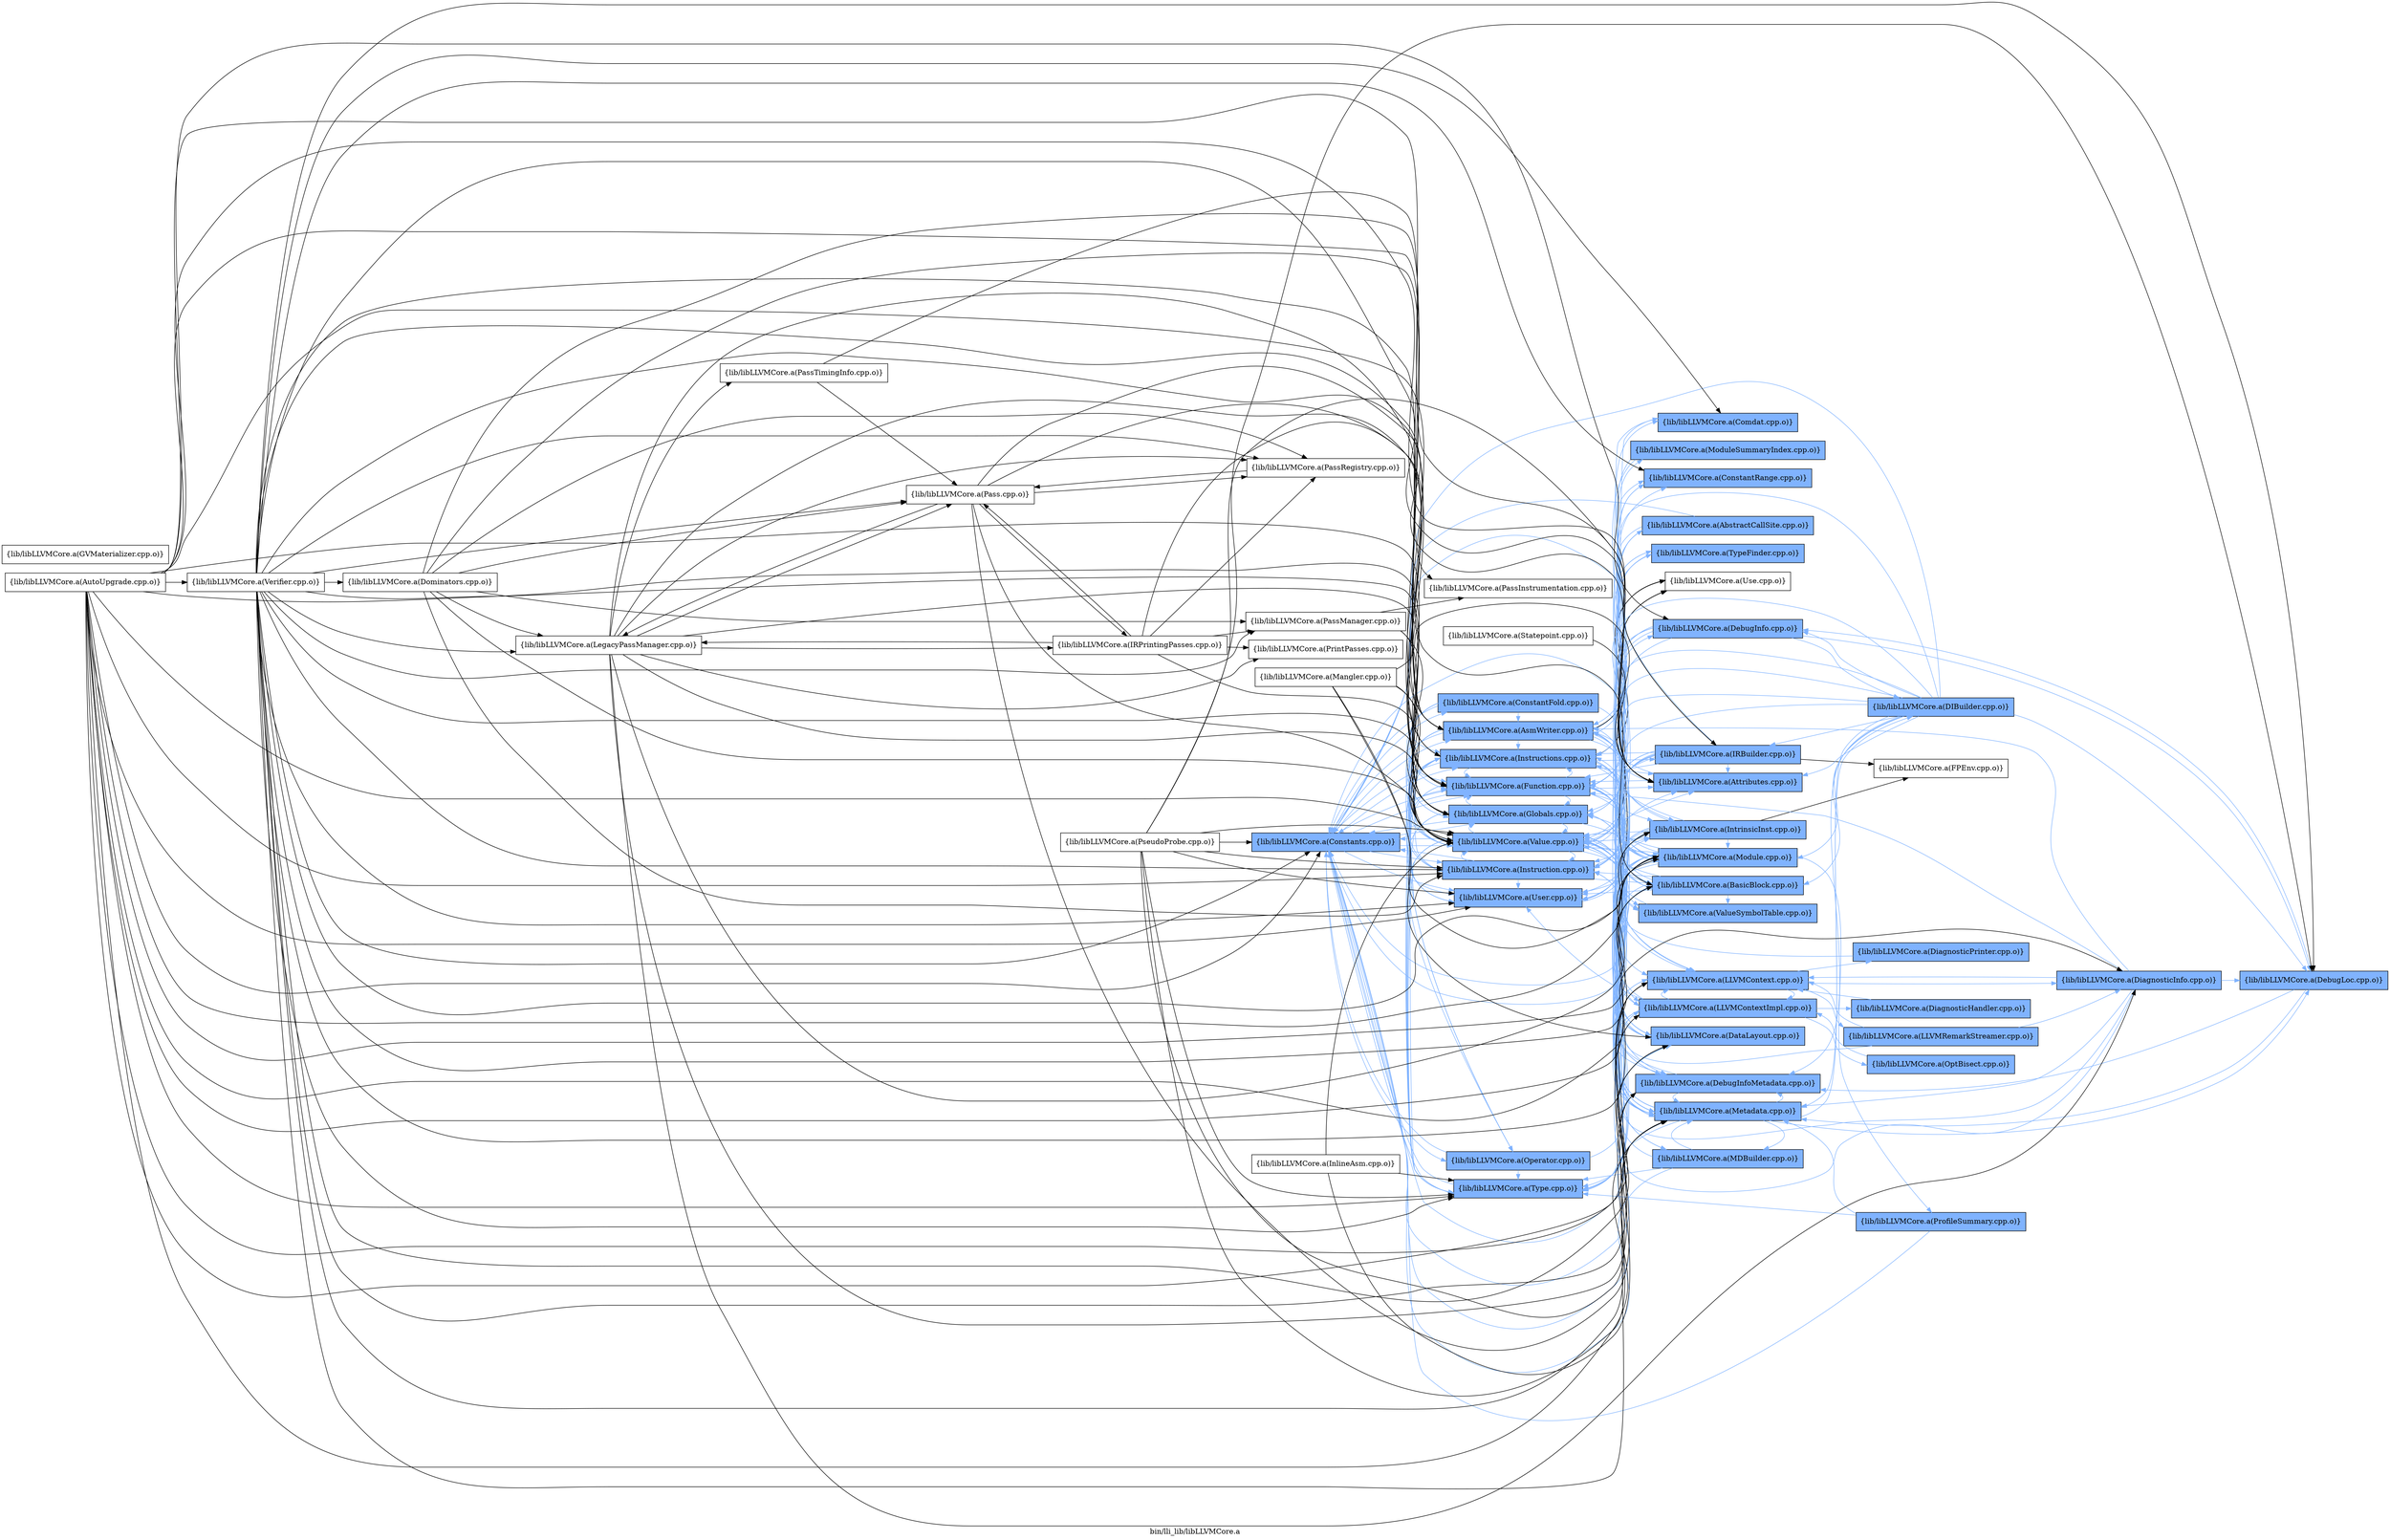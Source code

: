 digraph "bin/lli_lib/libLLVMCore.a" {
	label="bin/lli_lib/libLLVMCore.a";
	rankdir=LR;
	{ rank=same; Node0x5563a43d1068;  }
	{ rank=same; Node0x5563a43d1838; Node0x5563a43cdb98; Node0x5563a43d0938; Node0x5563a43b6e98; Node0x5563a43ba548; Node0x5563a43b9d28; Node0x5563a43bb7b8; Node0x5563a43d2418; Node0x5563a43d0b68; Node0x5563a43cf1c8;  }
	{ rank=same; Node0x5563a43ba908; Node0x5563a43cfdf8; Node0x5563a43cfd08; Node0x5563a43cfb78; Node0x5563a43b7b18; Node0x5563a43b9648; Node0x5563a43bb538; Node0x5563a43bbd58; Node0x5563a43bca28; Node0x5563a43cd788; Node0x5563a43d1d88; Node0x5563a43cf768; Node0x5563a43ceef8; Node0x5563a43bb038; Node0x5563a43cfe98; Node0x5563a43d0c08; Node0x5563a43b9418; Node0x5563a43bcfc8; Node0x5563a43d05c8;  }
	{ rank=same; Node0x5563a43d1068;  }
	{ rank=same; Node0x5563a43d1838; Node0x5563a43cdb98; Node0x5563a43d0938; Node0x5563a43b6e98; Node0x5563a43ba548; Node0x5563a43b9d28; Node0x5563a43bb7b8; Node0x5563a43d2418; Node0x5563a43d0b68; Node0x5563a43cf1c8;  }
	{ rank=same; Node0x5563a43ba908; Node0x5563a43cfdf8; Node0x5563a43cfd08; Node0x5563a43cfb78; Node0x5563a43b7b18; Node0x5563a43b9648; Node0x5563a43bb538; Node0x5563a43bbd58; Node0x5563a43bca28; Node0x5563a43cd788; Node0x5563a43d1d88; Node0x5563a43cf768; Node0x5563a43ceef8; Node0x5563a43bb038; Node0x5563a43cfe98; Node0x5563a43d0c08; Node0x5563a43b9418; Node0x5563a43bcfc8; Node0x5563a43d05c8;  }

	Node0x5563a43d1068 [shape=record,shape=box,group=1,style=filled,fillcolor="0.600000 0.5 1",label="{lib/libLLVMCore.a(Constants.cpp.o)}"];
	Node0x5563a43d1068 -> Node0x5563a43d1838[color="0.600000 0.5 1"];
	Node0x5563a43d1068 -> Node0x5563a43cdb98[color="0.600000 0.5 1"];
	Node0x5563a43d1068 -> Node0x5563a43d0938[color="0.600000 0.5 1"];
	Node0x5563a43d1068 -> Node0x5563a43b6e98[color="0.600000 0.5 1"];
	Node0x5563a43d1068 -> Node0x5563a43ba548[color="0.600000 0.5 1"];
	Node0x5563a43d1068 -> Node0x5563a43b9d28[color="0.600000 0.5 1"];
	Node0x5563a43d1068 -> Node0x5563a43bb7b8[color="0.600000 0.5 1"];
	Node0x5563a43d1068 -> Node0x5563a43d2418[color="0.600000 0.5 1"];
	Node0x5563a43d1068 -> Node0x5563a43d0b68[color="0.600000 0.5 1"];
	Node0x5563a43d1068 -> Node0x5563a43cf1c8[color="0.600000 0.5 1"];
	Node0x5563a43cfdf8 [shape=record,shape=box,group=1,style=filled,fillcolor="0.600000 0.5 1",label="{lib/libLLVMCore.a(DataLayout.cpp.o)}"];
	Node0x5563a43cfdf8 -> Node0x5563a43b6e98[color="0.600000 0.5 1"];
	Node0x5563a43cfdf8 -> Node0x5563a43ba908[color="0.600000 0.5 1"];
	Node0x5563a43cfdf8 -> Node0x5563a43d2418[color="0.600000 0.5 1"];
	Node0x5563a43cdb98 [shape=record,shape=box,group=1,style=filled,fillcolor="0.600000 0.5 1",label="{lib/libLLVMCore.a(Function.cpp.o)}"];
	Node0x5563a43cdb98 -> Node0x5563a43d1068[color="0.600000 0.5 1"];
	Node0x5563a43cdb98 -> Node0x5563a43cfdf8[color="0.600000 0.5 1"];
	Node0x5563a43cdb98 -> Node0x5563a43cfd08[color="0.600000 0.5 1"];
	Node0x5563a43cdb98 -> Node0x5563a43cfb78[color="0.600000 0.5 1"];
	Node0x5563a43cdb98 -> Node0x5563a43b7b18[color="0.600000 0.5 1"];
	Node0x5563a43cdb98 -> Node0x5563a43b6e98[color="0.600000 0.5 1"];
	Node0x5563a43cdb98 -> Node0x5563a43b9d28[color="0.600000 0.5 1"];
	Node0x5563a43cdb98 -> Node0x5563a43b9648[color="0.600000 0.5 1"];
	Node0x5563a43cdb98 -> Node0x5563a43bb538[color="0.600000 0.5 1"];
	Node0x5563a43cdb98 -> Node0x5563a43bbd58[color="0.600000 0.5 1"];
	Node0x5563a43cdb98 -> Node0x5563a43bca28[color="0.600000 0.5 1"];
	Node0x5563a43cdb98 -> Node0x5563a43ba908[color="0.600000 0.5 1"];
	Node0x5563a43cdb98 -> Node0x5563a43d2418[color="0.600000 0.5 1"];
	Node0x5563a43cdb98 -> Node0x5563a43d0b68[color="0.600000 0.5 1"];
	Node0x5563a43cdb98 -> Node0x5563a43cf1c8[color="0.600000 0.5 1"];
	Node0x5563a43cdb98 -> Node0x5563a43cd788[color="0.600000 0.5 1"];
	Node0x5563a43d0938 [shape=record,shape=box,group=1,style=filled,fillcolor="0.600000 0.5 1",label="{lib/libLLVMCore.a(AsmWriter.cpp.o)}"];
	Node0x5563a43d0938 -> Node0x5563a43d1d88[color="0.600000 0.5 1"];
	Node0x5563a43d0938 -> Node0x5563a43d1068[color="0.600000 0.5 1"];
	Node0x5563a43d0938 -> Node0x5563a43cf768[color="0.600000 0.5 1"];
	Node0x5563a43d0938 -> Node0x5563a43cdb98[color="0.600000 0.5 1"];
	Node0x5563a43d0938 -> Node0x5563a43cfd08[color="0.600000 0.5 1"];
	Node0x5563a43d0938 -> Node0x5563a43cfb78[color="0.600000 0.5 1"];
	Node0x5563a43d0938 -> Node0x5563a43ceef8[color="0.600000 0.5 1"];
	Node0x5563a43d0938 -> Node0x5563a43b6e98[color="0.600000 0.5 1"];
	Node0x5563a43d0938 -> Node0x5563a43ba548[color="0.600000 0.5 1"];
	Node0x5563a43d0938 -> Node0x5563a43b9d28[color="0.600000 0.5 1"];
	Node0x5563a43d0938 -> Node0x5563a43b9648[color="0.600000 0.5 1"];
	Node0x5563a43d0938 -> Node0x5563a43bb538[color="0.600000 0.5 1"];
	Node0x5563a43d0938 -> Node0x5563a43bca28[color="0.600000 0.5 1"];
	Node0x5563a43d0938 -> Node0x5563a43ba908[color="0.600000 0.5 1"];
	Node0x5563a43d0938 -> Node0x5563a43bb038[color="0.600000 0.5 1"];
	Node0x5563a43d0938 -> Node0x5563a43bb7b8[color="0.600000 0.5 1"];
	Node0x5563a43d0938 -> Node0x5563a43d2418[color="0.600000 0.5 1"];
	Node0x5563a43d0938 -> Node0x5563a43cfe98[color="0.600000 0.5 1"];
	Node0x5563a43d0938 -> Node0x5563a43d0c08;
	Node0x5563a43d0938 -> Node0x5563a43d0b68[color="0.600000 0.5 1"];
	Node0x5563a43d0938 -> Node0x5563a43cf1c8[color="0.600000 0.5 1"];
	Node0x5563a43cfb78 [shape=record,shape=box,group=1,style=filled,fillcolor="0.600000 0.5 1",label="{lib/libLLVMCore.a(BasicBlock.cpp.o)}"];
	Node0x5563a43cfb78 -> Node0x5563a43d1068[color="0.600000 0.5 1"];
	Node0x5563a43cfb78 -> Node0x5563a43ba548[color="0.600000 0.5 1"];
	Node0x5563a43cfb78 -> Node0x5563a43b9d28[color="0.600000 0.5 1"];
	Node0x5563a43cfb78 -> Node0x5563a43bca28[color="0.600000 0.5 1"];
	Node0x5563a43cfb78 -> Node0x5563a43d2418[color="0.600000 0.5 1"];
	Node0x5563a43cfb78 -> Node0x5563a43d0b68[color="0.600000 0.5 1"];
	Node0x5563a43cfb78 -> Node0x5563a43cf1c8[color="0.600000 0.5 1"];
	Node0x5563a43cfb78 -> Node0x5563a43cd788[color="0.600000 0.5 1"];
	Node0x5563a43b6e98 [shape=record,shape=box,group=1,style=filled,fillcolor="0.600000 0.5 1",label="{lib/libLLVMCore.a(Globals.cpp.o)}"];
	Node0x5563a43b6e98 -> Node0x5563a43d1d88[color="0.600000 0.5 1"];
	Node0x5563a43b6e98 -> Node0x5563a43d1068[color="0.600000 0.5 1"];
	Node0x5563a43b6e98 -> Node0x5563a43cdb98[color="0.600000 0.5 1"];
	Node0x5563a43b6e98 -> Node0x5563a43bca28[color="0.600000 0.5 1"];
	Node0x5563a43b6e98 -> Node0x5563a43ba908[color="0.600000 0.5 1"];
	Node0x5563a43b6e98 -> Node0x5563a43d2418[color="0.600000 0.5 1"];
	Node0x5563a43b6e98 -> Node0x5563a43d0b68[color="0.600000 0.5 1"];
	Node0x5563a43b6e98 -> Node0x5563a43cf1c8[color="0.600000 0.5 1"];
	Node0x5563a43b9418 [shape=record,shape=box,group=1,style=filled,fillcolor="0.600000 0.5 1",label="{lib/libLLVMCore.a(IRBuilder.cpp.o)}"];
	Node0x5563a43b9418 -> Node0x5563a43d1068[color="0.600000 0.5 1"];
	Node0x5563a43b9418 -> Node0x5563a43cfdf8[color="0.600000 0.5 1"];
	Node0x5563a43b9418 -> Node0x5563a43cdb98[color="0.600000 0.5 1"];
	Node0x5563a43b9418 -> Node0x5563a43cfd08[color="0.600000 0.5 1"];
	Node0x5563a43b9418 -> Node0x5563a43cfb78[color="0.600000 0.5 1"];
	Node0x5563a43b9418 -> Node0x5563a43b6e98[color="0.600000 0.5 1"];
	Node0x5563a43b9418 -> Node0x5563a43b87e8;
	Node0x5563a43b9418 -> Node0x5563a43ba548[color="0.600000 0.5 1"];
	Node0x5563a43b9418 -> Node0x5563a43b9d28[color="0.600000 0.5 1"];
	Node0x5563a43b9418 -> Node0x5563a43bca28[color="0.600000 0.5 1"];
	Node0x5563a43b9418 -> Node0x5563a43d2418[color="0.600000 0.5 1"];
	Node0x5563a43b9418 -> Node0x5563a43d0b68[color="0.600000 0.5 1"];
	Node0x5563a43b9418 -> Node0x5563a43cf1c8[color="0.600000 0.5 1"];
	Node0x5563a43b9d28 [shape=record,shape=box,group=1,style=filled,fillcolor="0.600000 0.5 1",label="{lib/libLLVMCore.a(Instructions.cpp.o)}"];
	Node0x5563a43b9d28 -> Node0x5563a43d1068[color="0.600000 0.5 1"];
	Node0x5563a43b9d28 -> Node0x5563a43cfdf8[color="0.600000 0.5 1"];
	Node0x5563a43b9d28 -> Node0x5563a43cdb98[color="0.600000 0.5 1"];
	Node0x5563a43b9d28 -> Node0x5563a43cfd08[color="0.600000 0.5 1"];
	Node0x5563a43b9d28 -> Node0x5563a43cfb78[color="0.600000 0.5 1"];
	Node0x5563a43b9d28 -> Node0x5563a43b9418[color="0.600000 0.5 1"];
	Node0x5563a43b9d28 -> Node0x5563a43ba548[color="0.600000 0.5 1"];
	Node0x5563a43b9d28 -> Node0x5563a43bcfc8[color="0.600000 0.5 1"];
	Node0x5563a43b9d28 -> Node0x5563a43bbd58[color="0.600000 0.5 1"];
	Node0x5563a43b9d28 -> Node0x5563a43bca28[color="0.600000 0.5 1"];
	Node0x5563a43b9d28 -> Node0x5563a43ba908[color="0.600000 0.5 1"];
	Node0x5563a43b9d28 -> Node0x5563a43bb7b8[color="0.600000 0.5 1"];
	Node0x5563a43b9d28 -> Node0x5563a43d2418[color="0.600000 0.5 1"];
	Node0x5563a43b9d28 -> Node0x5563a43d0c08;
	Node0x5563a43b9d28 -> Node0x5563a43d0b68[color="0.600000 0.5 1"];
	Node0x5563a43b9d28 -> Node0x5563a43cf1c8[color="0.600000 0.5 1"];
	Node0x5563a43bb538 [shape=record,shape=box,group=1,style=filled,fillcolor="0.600000 0.5 1",label="{lib/libLLVMCore.a(LLVMContext.cpp.o)}"];
	Node0x5563a43bb538 -> Node0x5563a43cdfa8[color="0.600000 0.5 1"];
	Node0x5563a43bb538 -> Node0x5563a43badb8[color="0.600000 0.5 1"];
	Node0x5563a43bb538 -> Node0x5563a43bcfc8[color="0.600000 0.5 1"];
	Node0x5563a43bb538 -> Node0x5563a43bd658[color="0.600000 0.5 1"];
	Node0x5563a43bca28 [shape=record,shape=box,group=1,style=filled,fillcolor="0.600000 0.5 1",label="{lib/libLLVMCore.a(Metadata.cpp.o)}"];
	Node0x5563a43bca28 -> Node0x5563a43d1d88[color="0.600000 0.5 1"];
	Node0x5563a43bca28 -> Node0x5563a43d1068[color="0.600000 0.5 1"];
	Node0x5563a43bca28 -> Node0x5563a43d0a78[color="0.600000 0.5 1"];
	Node0x5563a43bca28 -> Node0x5563a43cf768[color="0.600000 0.5 1"];
	Node0x5563a43bca28 -> Node0x5563a43cecc8[color="0.600000 0.5 1"];
	Node0x5563a43bca28 -> Node0x5563a43d0938[color="0.600000 0.5 1"];
	Node0x5563a43bca28 -> Node0x5563a43bb538[color="0.600000 0.5 1"];
	Node0x5563a43bca28 -> Node0x5563a43bcfc8[color="0.600000 0.5 1"];
	Node0x5563a43bca28 -> Node0x5563a43bbd58[color="0.600000 0.5 1"];
	Node0x5563a43bca28 -> Node0x5563a43ba908[color="0.600000 0.5 1"];
	Node0x5563a43bca28 -> Node0x5563a43d2418[color="0.600000 0.5 1"];
	Node0x5563a43bca28 -> Node0x5563a43cf1c8[color="0.600000 0.5 1"];
	Node0x5563a43ba908 [shape=record,shape=box,group=1,style=filled,fillcolor="0.600000 0.5 1",label="{lib/libLLVMCore.a(Module.cpp.o)}"];
	Node0x5563a43ba908 -> Node0x5563a43d1068[color="0.600000 0.5 1"];
	Node0x5563a43ba908 -> Node0x5563a43cfdf8[color="0.600000 0.5 1"];
	Node0x5563a43ba908 -> Node0x5563a43cdb98[color="0.600000 0.5 1"];
	Node0x5563a43ba908 -> Node0x5563a43ceef8[color="0.600000 0.5 1"];
	Node0x5563a43ba908 -> Node0x5563a43b6e98[color="0.600000 0.5 1"];
	Node0x5563a43ba908 -> Node0x5563a43bb538[color="0.600000 0.5 1"];
	Node0x5563a43ba908 -> Node0x5563a43bca28[color="0.600000 0.5 1"];
	Node0x5563a43ba908 -> Node0x5563a43d1798[color="0.600000 0.5 1"];
	Node0x5563a43ba908 -> Node0x5563a43d2418[color="0.600000 0.5 1"];
	Node0x5563a43ba908 -> Node0x5563a43cfe98[color="0.600000 0.5 1"];
	Node0x5563a43ba908 -> Node0x5563a43d0b68[color="0.600000 0.5 1"];
	Node0x5563a43ba908 -> Node0x5563a43cf1c8[color="0.600000 0.5 1"];
	Node0x5563a43ba908 -> Node0x5563a43cd788[color="0.600000 0.5 1"];
	Node0x5563a43d2418 [shape=record,shape=box,group=1,style=filled,fillcolor="0.600000 0.5 1",label="{lib/libLLVMCore.a(Type.cpp.o)}"];
	Node0x5563a43d2418 -> Node0x5563a43d1068[color="0.600000 0.5 1"];
	Node0x5563a43d0b68 [shape=record,shape=box,group=1,style=filled,fillcolor="0.600000 0.5 1",label="{lib/libLLVMCore.a(User.cpp.o)}"];
	Node0x5563a43d0b68 -> Node0x5563a43b9648[color="0.600000 0.5 1"];
	Node0x5563a43d0b68 -> Node0x5563a43d0c08;
	Node0x5563a43cf1c8 [shape=record,shape=box,group=1,style=filled,fillcolor="0.600000 0.5 1",label="{lib/libLLVMCore.a(Value.cpp.o)}"];
	Node0x5563a43cf1c8 -> Node0x5563a43d1068[color="0.600000 0.5 1"];
	Node0x5563a43cf1c8 -> Node0x5563a43cfdf8[color="0.600000 0.5 1"];
	Node0x5563a43cf1c8 -> Node0x5563a43d05c8[color="0.600000 0.5 1"];
	Node0x5563a43cf1c8 -> Node0x5563a43cdb98[color="0.600000 0.5 1"];
	Node0x5563a43cf1c8 -> Node0x5563a43cfd08[color="0.600000 0.5 1"];
	Node0x5563a43cf1c8 -> Node0x5563a43cfb78[color="0.600000 0.5 1"];
	Node0x5563a43cf1c8 -> Node0x5563a43b6e98[color="0.600000 0.5 1"];
	Node0x5563a43cf1c8 -> Node0x5563a43ba548[color="0.600000 0.5 1"];
	Node0x5563a43cf1c8 -> Node0x5563a43b9d28[color="0.600000 0.5 1"];
	Node0x5563a43cf1c8 -> Node0x5563a43b9648[color="0.600000 0.5 1"];
	Node0x5563a43cf1c8 -> Node0x5563a43bb538[color="0.600000 0.5 1"];
	Node0x5563a43cf1c8 -> Node0x5563a43bcfc8[color="0.600000 0.5 1"];
	Node0x5563a43cf1c8 -> Node0x5563a43bca28[color="0.600000 0.5 1"];
	Node0x5563a43cf1c8 -> Node0x5563a43bb7b8[color="0.600000 0.5 1"];
	Node0x5563a43cf1c8 -> Node0x5563a43d2418[color="0.600000 0.5 1"];
	Node0x5563a43cf1c8 -> Node0x5563a43d0c08;
	Node0x5563a43cf1c8 -> Node0x5563a43d0b68[color="0.600000 0.5 1"];
	Node0x5563a43cf1c8 -> Node0x5563a43cd788[color="0.600000 0.5 1"];
	Node0x5563a43ce368 [shape=record,shape=box,group=0,label="{lib/libLLVMCore.a(Verifier.cpp.o)}"];
	Node0x5563a43ce368 -> Node0x5563a43d1d88;
	Node0x5563a43ce368 -> Node0x5563a43d1068;
	Node0x5563a43ce368 -> Node0x5563a43cfdf8;
	Node0x5563a43ce368 -> Node0x5563a43cf768;
	Node0x5563a43ce368 -> Node0x5563a43cecc8;
	Node0x5563a43ce368 -> Node0x5563a43ce818;
	Node0x5563a43ce368 -> Node0x5563a43cdb98;
	Node0x5563a43ce368 -> Node0x5563a43d0938;
	Node0x5563a43ce368 -> Node0x5563a43cfd08;
	Node0x5563a43ce368 -> Node0x5563a43cfb78;
	Node0x5563a43ce368 -> Node0x5563a43ceef8;
	Node0x5563a43ce368 -> Node0x5563a43b6e98;
	Node0x5563a43ce368 -> Node0x5563a43ba548;
	Node0x5563a43ce368 -> Node0x5563a43b9d28;
	Node0x5563a43ce368 -> Node0x5563a43b9648;
	Node0x5563a43ce368 -> Node0x5563a43bb538;
	Node0x5563a43ce368 -> Node0x5563a43bddd8;
	Node0x5563a43ce368 -> Node0x5563a43bca28;
	Node0x5563a43ce368 -> Node0x5563a43ba908;
	Node0x5563a43ce368 -> Node0x5563a43b9ff8;
	Node0x5563a43ce368 -> Node0x5563a43ca538;
	Node0x5563a43ce368 -> Node0x5563a43c8d28;
	Node0x5563a43ce368 -> Node0x5563a43d2418;
	Node0x5563a43ce368 -> Node0x5563a43d0b68;
	Node0x5563a43ce368 -> Node0x5563a43cf1c8;
	Node0x5563a43cfd08 [shape=record,shape=box,group=1,style=filled,fillcolor="0.600000 0.5 1",label="{lib/libLLVMCore.a(Attributes.cpp.o)}"];
	Node0x5563a43cfd08 -> Node0x5563a43cdb98[color="0.600000 0.5 1"];
	Node0x5563a43cfd08 -> Node0x5563a43d0938[color="0.600000 0.5 1"];
	Node0x5563a43bddd8 [shape=record,shape=box,group=0,label="{lib/libLLVMCore.a(LegacyPassManager.cpp.o)}"];
	Node0x5563a43bddd8 -> Node0x5563a43cdfa8;
	Node0x5563a43bddd8 -> Node0x5563a43cdb98;
	Node0x5563a43bddd8 -> Node0x5563a43d0938;
	Node0x5563a43bddd8 -> Node0x5563a43b6e98;
	Node0x5563a43bddd8 -> Node0x5563a43b8068;
	Node0x5563a43bddd8 -> Node0x5563a43bb538;
	Node0x5563a43bddd8 -> Node0x5563a43ba908;
	Node0x5563a43bddd8 -> Node0x5563a43b9ff8;
	Node0x5563a43bddd8 -> Node0x5563a43c8d28;
	Node0x5563a43bddd8 -> Node0x5563a43c9548;
	Node0x5563a43bddd8 -> Node0x5563a43d10b8;
	Node0x5563a43bddd8 -> Node0x5563a43cf1c8;
	Node0x5563a43b9ff8 [shape=record,shape=box,group=0,label="{lib/libLLVMCore.a(Pass.cpp.o)}"];
	Node0x5563a43b9ff8 -> Node0x5563a43cdb98;
	Node0x5563a43b9ff8 -> Node0x5563a43cfd08;
	Node0x5563a43b9ff8 -> Node0x5563a43b8068;
	Node0x5563a43b9ff8 -> Node0x5563a43bb538;
	Node0x5563a43b9ff8 -> Node0x5563a43bddd8;
	Node0x5563a43b9ff8 -> Node0x5563a43c8d28;
	Node0x5563a43b9ff8 -> Node0x5563a43cf1c8;
	Node0x5563a43c8d28 [shape=record,shape=box,group=0,label="{lib/libLLVMCore.a(PassRegistry.cpp.o)}"];
	Node0x5563a43c8d28 -> Node0x5563a43b9ff8;
	Node0x5563a43cf768 [shape=record,shape=box,group=1,style=filled,fillcolor="0.600000 0.5 1",label="{lib/libLLVMCore.a(DebugInfoMetadata.cpp.o)}"];
	Node0x5563a43cf768 -> Node0x5563a43d1068[color="0.600000 0.5 1"];
	Node0x5563a43cf768 -> Node0x5563a43bb538[color="0.600000 0.5 1"];
	Node0x5563a43cf768 -> Node0x5563a43bcfc8[color="0.600000 0.5 1"];
	Node0x5563a43cf768 -> Node0x5563a43bca28[color="0.600000 0.5 1"];
	Node0x5563a43cf768 -> Node0x5563a43d2418[color="0.600000 0.5 1"];
	Node0x5563a43cecc8 [shape=record,shape=box,group=1,style=filled,fillcolor="0.600000 0.5 1",label="{lib/libLLVMCore.a(DebugLoc.cpp.o)}"];
	Node0x5563a43cecc8 -> Node0x5563a43d05c8[color="0.600000 0.5 1"];
	Node0x5563a43cecc8 -> Node0x5563a43cf768[color="0.600000 0.5 1"];
	Node0x5563a43cecc8 -> Node0x5563a43bca28[color="0.600000 0.5 1"];
	Node0x5563a43cdfa8 [shape=record,shape=box,group=1,style=filled,fillcolor="0.600000 0.5 1",label="{lib/libLLVMCore.a(DiagnosticInfo.cpp.o)}"];
	Node0x5563a43cdfa8 -> Node0x5563a43cecc8[color="0.600000 0.5 1"];
	Node0x5563a43cdfa8 -> Node0x5563a43cdb98[color="0.600000 0.5 1"];
	Node0x5563a43cdfa8 -> Node0x5563a43d0938[color="0.600000 0.5 1"];
	Node0x5563a43cdfa8 -> Node0x5563a43ba548[color="0.600000 0.5 1"];
	Node0x5563a43cdfa8 -> Node0x5563a43bb538[color="0.600000 0.5 1"];
	Node0x5563a43cdfa8 -> Node0x5563a43bca28[color="0.600000 0.5 1"];
	Node0x5563a43cdfa8 -> Node0x5563a43cf1c8[color="0.600000 0.5 1"];
	Node0x5563a43ce818 [shape=record,shape=box,group=0,label="{lib/libLLVMCore.a(Dominators.cpp.o)}"];
	Node0x5563a43ce818 -> Node0x5563a43d0938;
	Node0x5563a43ce818 -> Node0x5563a43cfb78;
	Node0x5563a43ce818 -> Node0x5563a43ba548;
	Node0x5563a43ce818 -> Node0x5563a43bddd8;
	Node0x5563a43ce818 -> Node0x5563a43b9ff8;
	Node0x5563a43ce818 -> Node0x5563a43ca538;
	Node0x5563a43ce818 -> Node0x5563a43c8d28;
	Node0x5563a43ce818 -> Node0x5563a43cf1c8;
	Node0x5563a43d10b8 [shape=record,shape=box,group=0,label="{lib/libLLVMCore.a(PrintPasses.cpp.o)}"];
	Node0x5563a43c9548 [shape=record,shape=box,group=0,label="{lib/libLLVMCore.a(PassTimingInfo.cpp.o)}"];
	Node0x5563a43c9548 -> Node0x5563a43b9ff8;
	Node0x5563a43c9548 -> Node0x5563a43c85f8;
	Node0x5563a43b8068 [shape=record,shape=box,group=0,label="{lib/libLLVMCore.a(IRPrintingPasses.cpp.o)}"];
	Node0x5563a43b8068 -> Node0x5563a43d0938;
	Node0x5563a43b8068 -> Node0x5563a43bddd8;
	Node0x5563a43b8068 -> Node0x5563a43b9ff8;
	Node0x5563a43b8068 -> Node0x5563a43ca538;
	Node0x5563a43b8068 -> Node0x5563a43c8d28;
	Node0x5563a43b8068 -> Node0x5563a43d10b8;
	Node0x5563a43b8068 -> Node0x5563a43cf1c8;
	Node0x5563a43ba548 [shape=record,shape=box,group=1,style=filled,fillcolor="0.600000 0.5 1",label="{lib/libLLVMCore.a(Instruction.cpp.o)}"];
	Node0x5563a43ba548 -> Node0x5563a43d1068[color="0.600000 0.5 1"];
	Node0x5563a43ba548 -> Node0x5563a43cfd08[color="0.600000 0.5 1"];
	Node0x5563a43ba548 -> Node0x5563a43cfb78[color="0.600000 0.5 1"];
	Node0x5563a43ba548 -> Node0x5563a43b9d28[color="0.600000 0.5 1"];
	Node0x5563a43ba548 -> Node0x5563a43bca28[color="0.600000 0.5 1"];
	Node0x5563a43ba548 -> Node0x5563a43d0b68[color="0.600000 0.5 1"];
	Node0x5563a43ba548 -> Node0x5563a43cf1c8[color="0.600000 0.5 1"];
	Node0x5563a43d05c8 [shape=record,shape=box,group=1,style=filled,fillcolor="0.600000 0.5 1",label="{lib/libLLVMCore.a(DebugInfo.cpp.o)}"];
	Node0x5563a43d05c8 -> Node0x5563a43d0a78[color="0.600000 0.5 1"];
	Node0x5563a43d05c8 -> Node0x5563a43cf768[color="0.600000 0.5 1"];
	Node0x5563a43d05c8 -> Node0x5563a43cecc8[color="0.600000 0.5 1"];
	Node0x5563a43d05c8 -> Node0x5563a43cdb98[color="0.600000 0.5 1"];
	Node0x5563a43d05c8 -> Node0x5563a43ba548[color="0.600000 0.5 1"];
	Node0x5563a43d05c8 -> Node0x5563a43bca28[color="0.600000 0.5 1"];
	Node0x5563a43d05c8 -> Node0x5563a43ba908[color="0.600000 0.5 1"];
	Node0x5563a43d05c8 -> Node0x5563a43cf1c8[color="0.600000 0.5 1"];
	Node0x5563a43b9648 [shape=record,shape=box,group=1,style=filled,fillcolor="0.600000 0.5 1",label="{lib/libLLVMCore.a(IntrinsicInst.cpp.o)}"];
	Node0x5563a43b9648 -> Node0x5563a43d1068[color="0.600000 0.5 1"];
	Node0x5563a43b9648 -> Node0x5563a43cfdf8[color="0.600000 0.5 1"];
	Node0x5563a43b9648 -> Node0x5563a43cf768[color="0.600000 0.5 1"];
	Node0x5563a43b9648 -> Node0x5563a43cfb78[color="0.600000 0.5 1"];
	Node0x5563a43b9648 -> Node0x5563a43b87e8;
	Node0x5563a43b9648 -> Node0x5563a43ba548[color="0.600000 0.5 1"];
	Node0x5563a43b9648 -> Node0x5563a43b9d28[color="0.600000 0.5 1"];
	Node0x5563a43b9648 -> Node0x5563a43bca28[color="0.600000 0.5 1"];
	Node0x5563a43b9648 -> Node0x5563a43ba908[color="0.600000 0.5 1"];
	Node0x5563a43b9648 -> Node0x5563a43d2418[color="0.600000 0.5 1"];
	Node0x5563a43b9648 -> Node0x5563a43d0b68[color="0.600000 0.5 1"];
	Node0x5563a43b9648 -> Node0x5563a43cf1c8[color="0.600000 0.5 1"];
	Node0x5563a43bbd58 [shape=record,shape=box,group=1,style=filled,fillcolor="0.600000 0.5 1",label="{lib/libLLVMCore.a(MDBuilder.cpp.o)}"];
	Node0x5563a43bbd58 -> Node0x5563a43d1068[color="0.600000 0.5 1"];
	Node0x5563a43bbd58 -> Node0x5563a43bca28[color="0.600000 0.5 1"];
	Node0x5563a43bbd58 -> Node0x5563a43d2418[color="0.600000 0.5 1"];
	Node0x5563a43bbd58 -> Node0x5563a43cf1c8[color="0.600000 0.5 1"];
	Node0x5563a43bb7b8 [shape=record,shape=box,group=1,style=filled,fillcolor="0.600000 0.5 1",label="{lib/libLLVMCore.a(Operator.cpp.o)}"];
	Node0x5563a43bb7b8 -> Node0x5563a43d1068[color="0.600000 0.5 1"];
	Node0x5563a43bb7b8 -> Node0x5563a43cfdf8[color="0.600000 0.5 1"];
	Node0x5563a43bb7b8 -> Node0x5563a43d2418[color="0.600000 0.5 1"];
	Node0x5563a43ca538 [shape=record,shape=box,group=0,label="{lib/libLLVMCore.a(PassManager.cpp.o)}"];
	Node0x5563a43ca538 -> Node0x5563a43b6e98;
	Node0x5563a43ca538 -> Node0x5563a43c85f8;
	Node0x5563a43ca538 -> Node0x5563a43cf1c8;
	Node0x5563a43d0c08 [shape=record,shape=box,group=0,label="{lib/libLLVMCore.a(Use.cpp.o)}"];
	Node0x5563a43d0a78 [shape=record,shape=box,group=1,style=filled,fillcolor="0.600000 0.5 1",label="{lib/libLLVMCore.a(DIBuilder.cpp.o)}"];
	Node0x5563a43d0a78 -> Node0x5563a43d1068[color="0.600000 0.5 1"];
	Node0x5563a43d0a78 -> Node0x5563a43d05c8[color="0.600000 0.5 1"];
	Node0x5563a43d0a78 -> Node0x5563a43cf768[color="0.600000 0.5 1"];
	Node0x5563a43d0a78 -> Node0x5563a43cecc8[color="0.600000 0.5 1"];
	Node0x5563a43d0a78 -> Node0x5563a43cdb98[color="0.600000 0.5 1"];
	Node0x5563a43d0a78 -> Node0x5563a43cfd08[color="0.600000 0.5 1"];
	Node0x5563a43d0a78 -> Node0x5563a43cfb78[color="0.600000 0.5 1"];
	Node0x5563a43d0a78 -> Node0x5563a43b9418[color="0.600000 0.5 1"];
	Node0x5563a43d0a78 -> Node0x5563a43ba548[color="0.600000 0.5 1"];
	Node0x5563a43d0a78 -> Node0x5563a43b9d28[color="0.600000 0.5 1"];
	Node0x5563a43d0a78 -> Node0x5563a43bca28[color="0.600000 0.5 1"];
	Node0x5563a43d0a78 -> Node0x5563a43ba908[color="0.600000 0.5 1"];
	Node0x5563a43d0a78 -> Node0x5563a43d2418[color="0.600000 0.5 1"];
	Node0x5563a43d0a78 -> Node0x5563a43d0b68[color="0.600000 0.5 1"];
	Node0x5563a43d0a78 -> Node0x5563a43cf1c8[color="0.600000 0.5 1"];
	Node0x5563a43bc488 [shape=record,shape=box,group=0,label="{lib/libLLVMCore.a(Mangler.cpp.o)}"];
	Node0x5563a43bc488 -> Node0x5563a43cfdf8;
	Node0x5563a43bc488 -> Node0x5563a43cdb98;
	Node0x5563a43bc488 -> Node0x5563a43cfd08;
	Node0x5563a43bc488 -> Node0x5563a43b6e98;
	Node0x5563a43bc488 -> Node0x5563a43ba908;
	Node0x5563a43bc488 -> Node0x5563a43cf1c8;
	Node0x5563a43d1d88 [shape=record,shape=box,group=1,style=filled,fillcolor="0.600000 0.5 1",label="{lib/libLLVMCore.a(ConstantRange.cpp.o)}"];
	Node0x5563a43d1d88 -> Node0x5563a43b9d28[color="0.600000 0.5 1"];
	Node0x5563a43ceef8 [shape=record,shape=box,group=1,style=filled,fillcolor="0.600000 0.5 1",label="{lib/libLLVMCore.a(Comdat.cpp.o)}"];
	Node0x5563a43ceef8 -> Node0x5563a43ba908[color="0.600000 0.5 1"];
	Node0x5563a43bb038 [shape=record,shape=box,group=1,style=filled,fillcolor="0.600000 0.5 1",label="{lib/libLLVMCore.a(ModuleSummaryIndex.cpp.o)}"];
	Node0x5563a43bb038 -> Node0x5563a43d0938[color="0.600000 0.5 1"];
	Node0x5563a43bb038 -> Node0x5563a43cf1c8[color="0.600000 0.5 1"];
	Node0x5563a43cfe98 [shape=record,shape=box,group=1,style=filled,fillcolor="0.600000 0.5 1",label="{lib/libLLVMCore.a(TypeFinder.cpp.o)}"];
	Node0x5563a43cfe98 -> Node0x5563a43cdb98[color="0.600000 0.5 1"];
	Node0x5563a43cfe98 -> Node0x5563a43b6e98[color="0.600000 0.5 1"];
	Node0x5563a43cfe98 -> Node0x5563a43bca28[color="0.600000 0.5 1"];
	Node0x5563a43cd788 [shape=record,shape=box,group=1,style=filled,fillcolor="0.600000 0.5 1",label="{lib/libLLVMCore.a(ValueSymbolTable.cpp.o)}"];
	Node0x5563a43cd788 -> Node0x5563a43cf1c8[color="0.600000 0.5 1"];
	Node0x5563a43d1838 [shape=record,shape=box,group=1,style=filled,fillcolor="0.600000 0.5 1",label="{lib/libLLVMCore.a(ConstantFold.cpp.o)}"];
	Node0x5563a43d1838 -> Node0x5563a43d1068[color="0.600000 0.5 1"];
	Node0x5563a43d1838 -> Node0x5563a43cdb98[color="0.600000 0.5 1"];
	Node0x5563a43d1838 -> Node0x5563a43d0938[color="0.600000 0.5 1"];
	Node0x5563a43d1838 -> Node0x5563a43b6e98[color="0.600000 0.5 1"];
	Node0x5563a43d1838 -> Node0x5563a43b9d28[color="0.600000 0.5 1"];
	Node0x5563a43d1838 -> Node0x5563a43ba908[color="0.600000 0.5 1"];
	Node0x5563a43d1838 -> Node0x5563a43bb7b8[color="0.600000 0.5 1"];
	Node0x5563a43d1838 -> Node0x5563a43d2418[color="0.600000 0.5 1"];
	Node0x5563a43d1838 -> Node0x5563a43cf1c8[color="0.600000 0.5 1"];
	Node0x5563a43bcfc8 [shape=record,shape=box,group=1,style=filled,fillcolor="0.600000 0.5 1",label="{lib/libLLVMCore.a(LLVMContextImpl.cpp.o)}"];
	Node0x5563a43bcfc8 -> Node0x5563a43d1068[color="0.600000 0.5 1"];
	Node0x5563a43bcfc8 -> Node0x5563a43cf768[color="0.600000 0.5 1"];
	Node0x5563a43bcfc8 -> Node0x5563a43d0938[color="0.600000 0.5 1"];
	Node0x5563a43bcfc8 -> Node0x5563a43bb538[color="0.600000 0.5 1"];
	Node0x5563a43bcfc8 -> Node0x5563a43d3958[color="0.600000 0.5 1"];
	Node0x5563a43bcfc8 -> Node0x5563a43bca28[color="0.600000 0.5 1"];
	Node0x5563a43bcfc8 -> Node0x5563a43ba908[color="0.600000 0.5 1"];
	Node0x5563a43bcfc8 -> Node0x5563a43b9878[color="0.600000 0.5 1"];
	Node0x5563a43bcfc8 -> Node0x5563a43d0b68[color="0.600000 0.5 1"];
	Node0x5563a43bcfc8 -> Node0x5563a43cf1c8[color="0.600000 0.5 1"];
	Node0x5563a43b7b18 [shape=record,shape=box,group=1,style=filled,fillcolor="0.600000 0.5 1",label="{lib/libLLVMCore.a(AbstractCallSite.cpp.o)}"];
	Node0x5563a43b7b18 -> Node0x5563a43d1068[color="0.600000 0.5 1"];
	Node0x5563a43b7b18 -> Node0x5563a43b9d28[color="0.600000 0.5 1"];
	Node0x5563a43b7b18 -> Node0x5563a43bca28[color="0.600000 0.5 1"];
	Node0x5563a43b7b18 -> Node0x5563a43d0b68[color="0.600000 0.5 1"];
	Node0x5563a43b87e8 [shape=record,shape=box,group=0,label="{lib/libLLVMCore.a(FPEnv.cpp.o)}"];
	Node0x5563a43badb8 [shape=record,shape=box,group=1,style=filled,fillcolor="0.600000 0.5 1",label="{lib/libLLVMCore.a(DiagnosticPrinter.cpp.o)}"];
	Node0x5563a43badb8 -> Node0x5563a43cf1c8[color="0.600000 0.5 1"];
	Node0x5563a43bd658 [shape=record,shape=box,group=1,style=filled,fillcolor="0.600000 0.5 1",label="{lib/libLLVMCore.a(LLVMRemarkStreamer.cpp.o)}"];
	Node0x5563a43bd658 -> Node0x5563a43cdfa8[color="0.600000 0.5 1"];
	Node0x5563a43bd658 -> Node0x5563a43bb538[color="0.600000 0.5 1"];
	Node0x5563a43bd658 -> Node0x5563a43cf1c8[color="0.600000 0.5 1"];
	Node0x5563a43d3958 [shape=record,shape=box,group=1,style=filled,fillcolor="0.600000 0.5 1",label="{lib/libLLVMCore.a(DiagnosticHandler.cpp.o)}"];
	Node0x5563a43d3958 -> Node0x5563a43bb538[color="0.600000 0.5 1"];
	Node0x5563a43b9878 [shape=record,shape=box,group=1,style=filled,fillcolor="0.600000 0.5 1",label="{lib/libLLVMCore.a(OptBisect.cpp.o)}"];
	Node0x5563a43b9878 -> Node0x5563a43bcfc8[color="0.600000 0.5 1"];
	Node0x5563a43d1798 [shape=record,shape=box,group=1,style=filled,fillcolor="0.600000 0.5 1",label="{lib/libLLVMCore.a(ProfileSummary.cpp.o)}"];
	Node0x5563a43d1798 -> Node0x5563a43d1068[color="0.600000 0.5 1"];
	Node0x5563a43d1798 -> Node0x5563a43bca28[color="0.600000 0.5 1"];
	Node0x5563a43d1798 -> Node0x5563a43d2418[color="0.600000 0.5 1"];
	Node0x5563a43c85f8 [shape=record,shape=box,group=0,label="{lib/libLLVMCore.a(PassInstrumentation.cpp.o)}"];
	Node0x5563a43c8fa8 [shape=record,shape=box,group=0,label="{lib/libLLVMCore.a(Statepoint.cpp.o)}"];
	Node0x5563a43c8fa8 -> Node0x5563a43cfd08;
	Node0x5563a43c8b98 [shape=record,shape=box,group=0,label="{lib/libLLVMCore.a(InlineAsm.cpp.o)}"];
	Node0x5563a43c8b98 -> Node0x5563a43bcfc8;
	Node0x5563a43c8b98 -> Node0x5563a43d2418;
	Node0x5563a43c8b98 -> Node0x5563a43cf1c8;
	Node0x5563a43d43a8 [shape=record,shape=box,group=0,label="{lib/libLLVMCore.a(PseudoProbe.cpp.o)}"];
	Node0x5563a43d43a8 -> Node0x5563a43d1068;
	Node0x5563a43d43a8 -> Node0x5563a43cf768;
	Node0x5563a43d43a8 -> Node0x5563a43cecc8;
	Node0x5563a43d43a8 -> Node0x5563a43b9418;
	Node0x5563a43d43a8 -> Node0x5563a43ba548;
	Node0x5563a43d43a8 -> Node0x5563a43bca28;
	Node0x5563a43d43a8 -> Node0x5563a43d2418;
	Node0x5563a43d43a8 -> Node0x5563a43d0b68;
	Node0x5563a43d43a8 -> Node0x5563a43cf1c8;
	Node0x5563a43c3a08 [shape=record,shape=box,group=0,label="{lib/libLLVMCore.a(AutoUpgrade.cpp.o)}"];
	Node0x5563a43c3a08 -> Node0x5563a43d1068;
	Node0x5563a43c3a08 -> Node0x5563a43cfdf8;
	Node0x5563a43c3a08 -> Node0x5563a43d05c8;
	Node0x5563a43c3a08 -> Node0x5563a43cdfa8;
	Node0x5563a43c3a08 -> Node0x5563a43cdb98;
	Node0x5563a43c3a08 -> Node0x5563a43d0938;
	Node0x5563a43c3a08 -> Node0x5563a43cfd08;
	Node0x5563a43c3a08 -> Node0x5563a43cfb78;
	Node0x5563a43c3a08 -> Node0x5563a43b6e98;
	Node0x5563a43c3a08 -> Node0x5563a43b9418;
	Node0x5563a43c3a08 -> Node0x5563a43ba548;
	Node0x5563a43c3a08 -> Node0x5563a43b9d28;
	Node0x5563a43c3a08 -> Node0x5563a43b9648;
	Node0x5563a43c3a08 -> Node0x5563a43bb538;
	Node0x5563a43c3a08 -> Node0x5563a43bca28;
	Node0x5563a43c3a08 -> Node0x5563a43ba908;
	Node0x5563a43c3a08 -> Node0x5563a43d2418;
	Node0x5563a43c3a08 -> Node0x5563a43d0b68;
	Node0x5563a43c3a08 -> Node0x5563a43cf1c8;
	Node0x5563a43c3a08 -> Node0x5563a43ce368;
	Node0x5563a43caad8 [shape=record,shape=box,group=0,label="{lib/libLLVMCore.a(GVMaterializer.cpp.o)}"];
}
